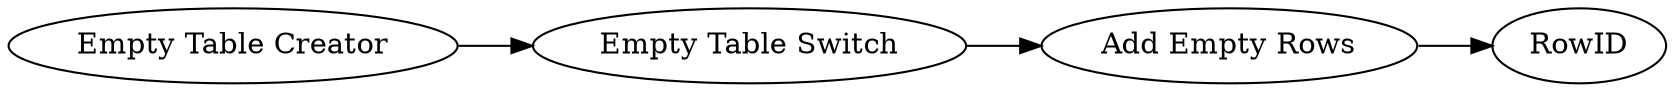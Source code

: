 digraph {
	2 -> 3
	3 -> 4
	4 -> 5
	5 [label=RowID]
	4 [label="Add Empty Rows"]
	3 [label="Empty Table Switch"]
	2 [label="Empty Table Creator"]
	rankdir=LR
}
